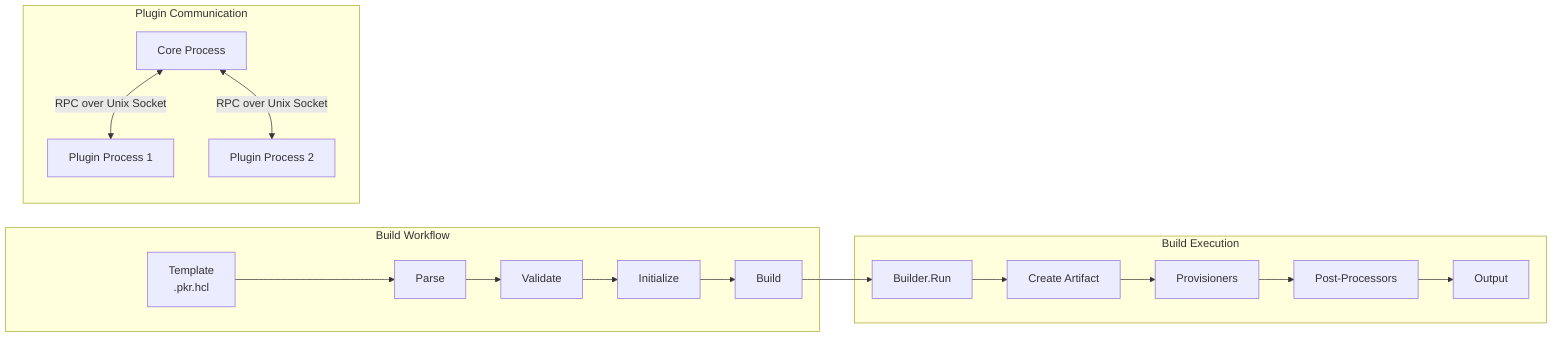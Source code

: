 flowchart LR
    subgraph "Build Workflow"
        T[Template<br/>.pkr.hcl] --> P[Parse]
        P --> V[Validate]
        V --> I[Initialize]
        I --> B[Build]
    end

    subgraph "Build Execution"
        B --> BLD[Builder.Run]
        BLD --> ART[Create Artifact]
        ART --> PRV[Provisioners]
        PRV --> PP[Post-Processors]
        PP --> OUT[Output]
    end

    subgraph "Plugin Communication"
        CORE[Core Process]
        PLG1[Plugin Process 1]
        PLG2[Plugin Process 2]
        
        CORE <-->|RPC over Unix Socket| PLG1
        CORE <-->|RPC over Unix Socket| PLG2
    end
